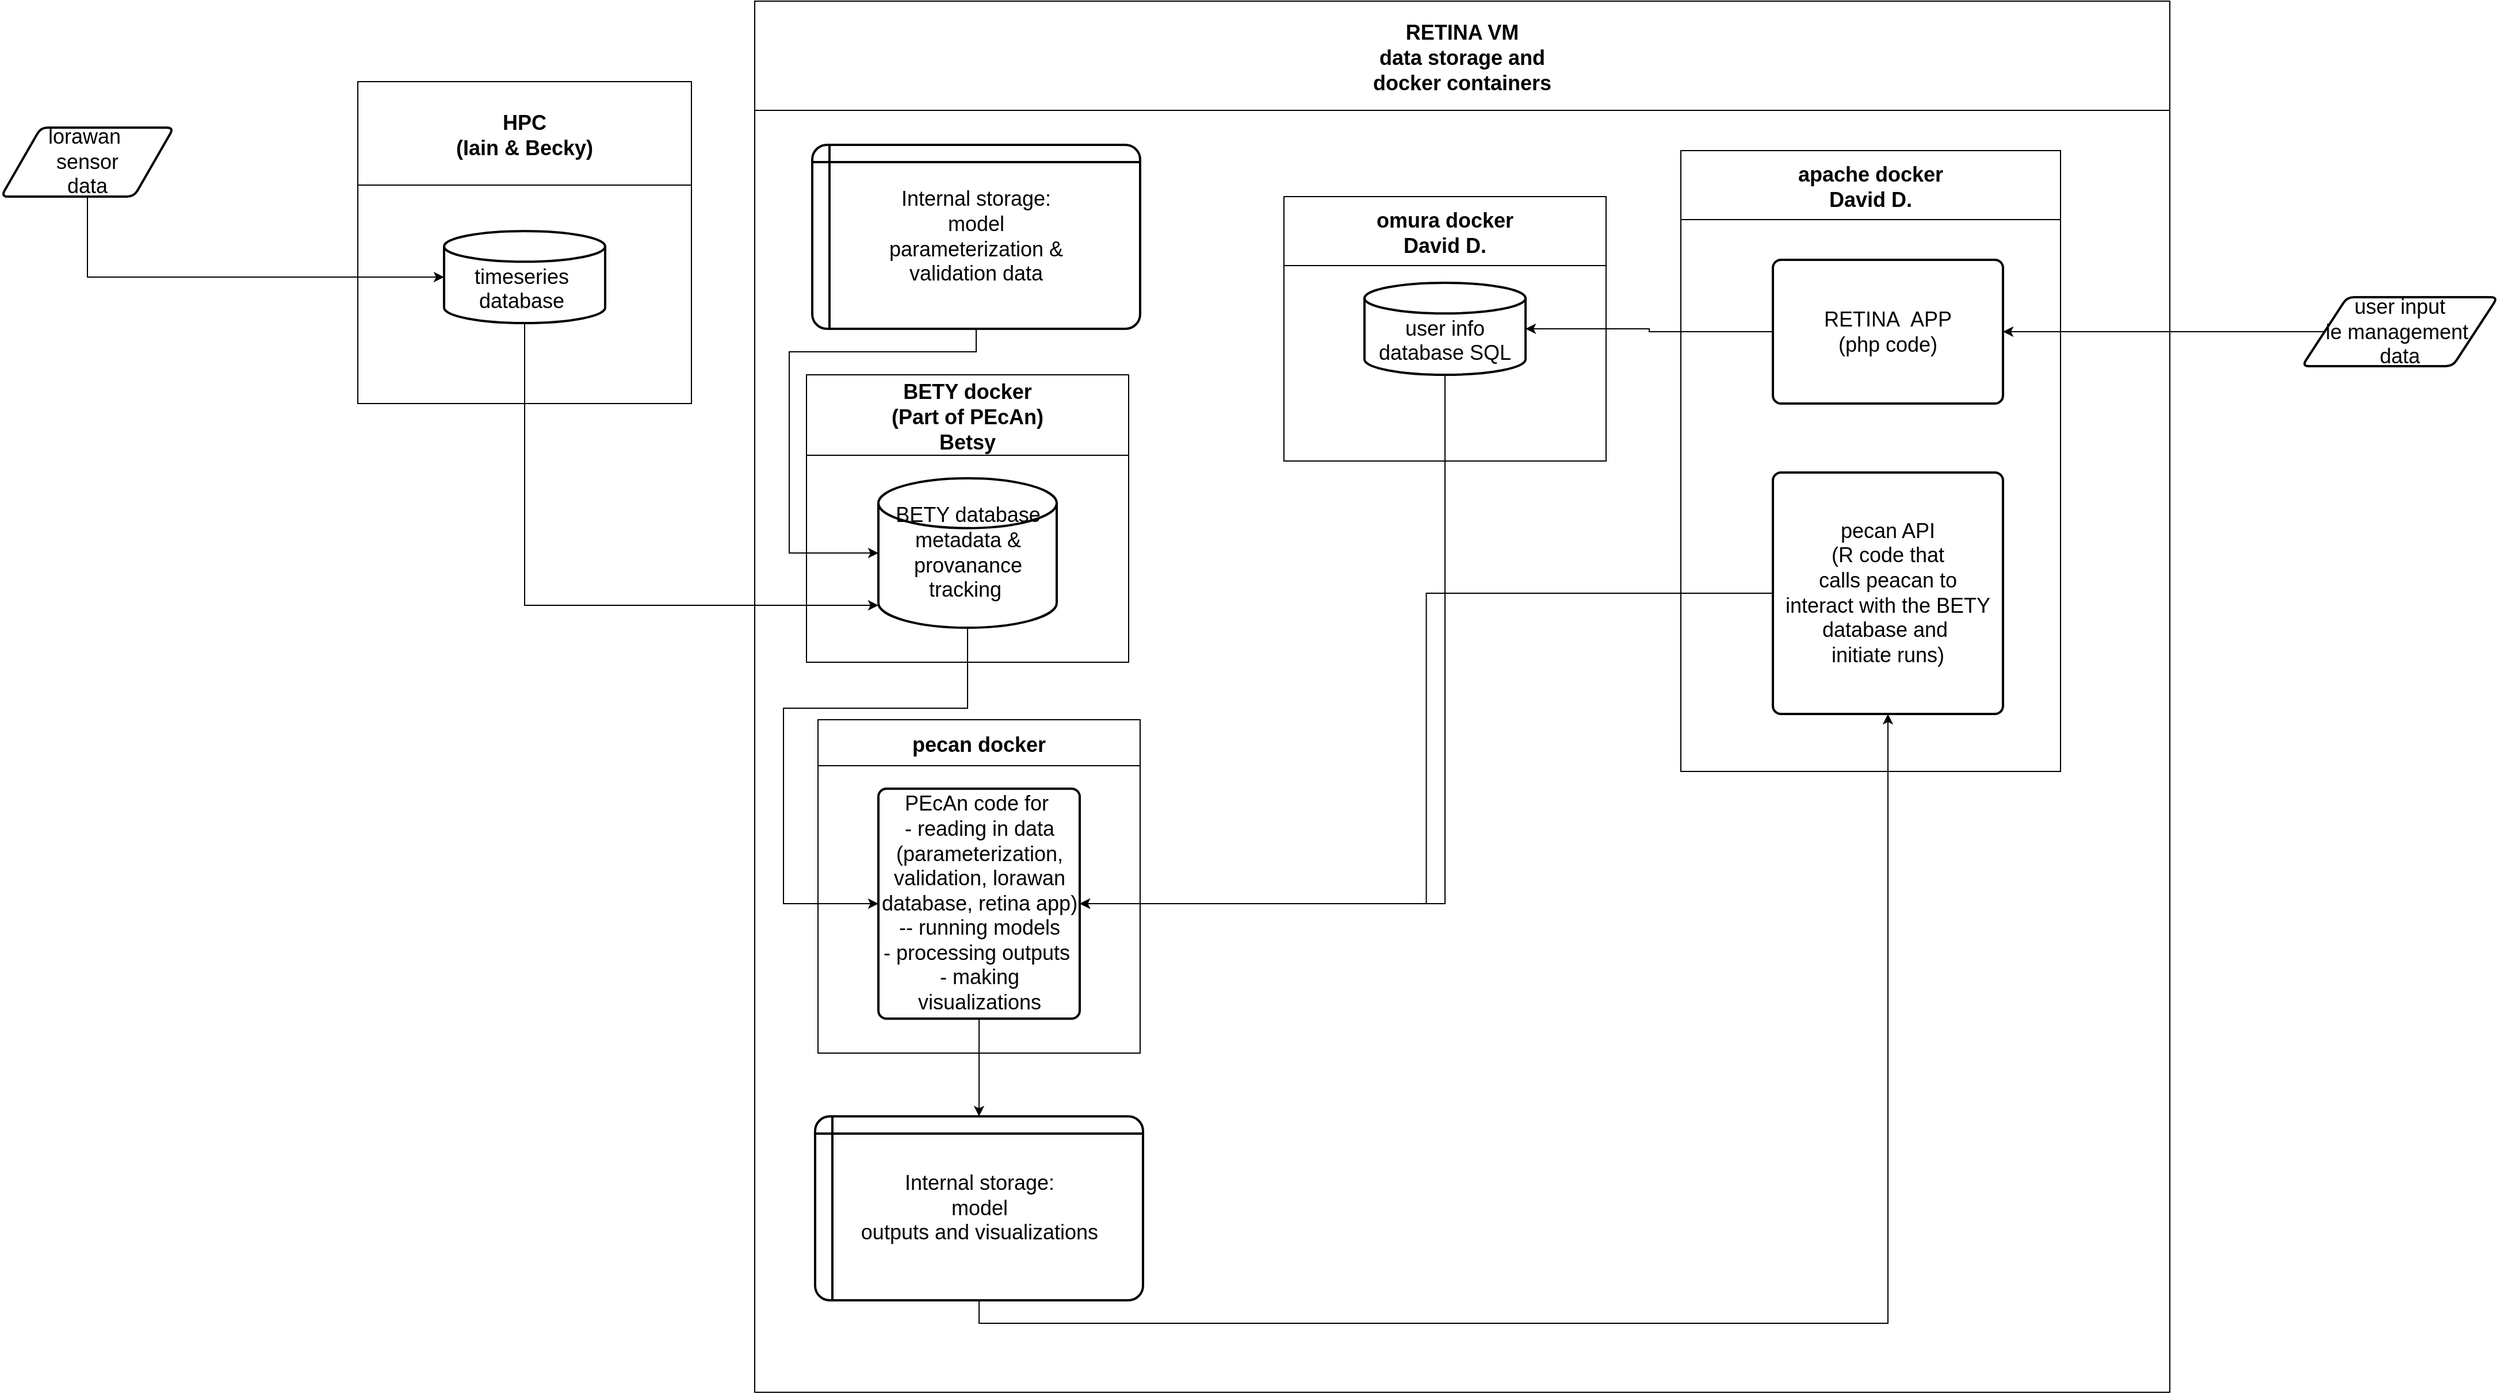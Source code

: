 <mxfile version="23.0.2" type="device">
  <diagram name="Page-1" id="ljB_CUVU-GoVicHSYB2W">
    <mxGraphModel dx="3232" dy="1414" grid="1" gridSize="10" guides="1" tooltips="1" connect="1" arrows="1" fold="1" page="1" pageScale="1" pageWidth="850" pageHeight="1100" math="0" shadow="0">
      <root>
        <mxCell id="0" />
        <mxCell id="1" parent="0" />
        <mxCell id="yJwaNXPeE3DZJm8bJqMV-8" value="HPC&#xa;(Iain &amp; Becky)" style="swimlane;startSize=90;fontSize=18;" parent="1" vertex="1">
          <mxGeometry x="80" y="180" width="290" height="280" as="geometry" />
        </mxCell>
        <mxCell id="yJwaNXPeE3DZJm8bJqMV-1" value="&lt;br style=&quot;font-size: 18px;&quot;&gt;timeseries&amp;nbsp;&lt;br style=&quot;font-size: 18px;&quot;&gt;database&amp;nbsp;" style="strokeWidth=2;html=1;shape=mxgraph.flowchart.database;whiteSpace=wrap;fontSize=18;" parent="yJwaNXPeE3DZJm8bJqMV-8" vertex="1">
          <mxGeometry x="75" y="130" width="140" height="80" as="geometry" />
        </mxCell>
        <mxCell id="yJwaNXPeE3DZJm8bJqMV-10" value="RETINA VM&#xa;data storage and&#xa;docker containers" style="swimlane;startSize=95;fontSize=18;" parent="1" vertex="1">
          <mxGeometry x="425" y="110" width="1230" height="1210" as="geometry" />
        </mxCell>
        <mxCell id="yJwaNXPeE3DZJm8bJqMV-9" value="apache docker&#xa;David D." style="swimlane;startSize=60;fontSize=18;" parent="yJwaNXPeE3DZJm8bJqMV-10" vertex="1">
          <mxGeometry x="805" y="130" width="330" height="540" as="geometry" />
        </mxCell>
        <mxCell id="yJwaNXPeE3DZJm8bJqMV-4" value="RETINA&amp;nbsp; APP&lt;br&gt;(php code)" style="rounded=1;whiteSpace=wrap;html=1;absoluteArcSize=1;arcSize=14;strokeWidth=2;fontSize=18;" parent="yJwaNXPeE3DZJm8bJqMV-9" vertex="1">
          <mxGeometry x="80" y="95" width="200" height="125" as="geometry" />
        </mxCell>
        <mxCell id="SM6FNZ5alnEUjPxbdaED-17" value="pecan API&lt;br&gt;(R code that&lt;br&gt;calls peacan to&lt;br&gt;interact with the BETY database and&amp;nbsp;&lt;br&gt;initiate runs)" style="rounded=1;whiteSpace=wrap;html=1;absoluteArcSize=1;arcSize=14;strokeWidth=2;fontSize=18;" vertex="1" parent="yJwaNXPeE3DZJm8bJqMV-9">
          <mxGeometry x="80" y="280" width="200" height="210" as="geometry" />
        </mxCell>
        <mxCell id="SM6FNZ5alnEUjPxbdaED-15" value="omura docker&#xa;David D." style="swimlane;startSize=60;fontSize=18;" vertex="1" parent="yJwaNXPeE3DZJm8bJqMV-10">
          <mxGeometry x="460" y="170" width="280" height="230" as="geometry" />
        </mxCell>
        <mxCell id="yJwaNXPeE3DZJm8bJqMV-6" value="&lt;br style=&quot;font-size: 18px;&quot;&gt;user info &lt;br style=&quot;font-size: 18px;&quot;&gt;database SQL" style="strokeWidth=2;html=1;shape=mxgraph.flowchart.database;whiteSpace=wrap;fontSize=18;" parent="SM6FNZ5alnEUjPxbdaED-15" vertex="1">
          <mxGeometry x="70" y="75" width="140" height="80" as="geometry" />
        </mxCell>
        <mxCell id="2Asf7AXjyBVp8M9h_wMF-1" style="edgeStyle=orthogonalEdgeStyle;rounded=0;orthogonalLoop=1;jettySize=auto;html=1;exitX=0;exitY=0.5;exitDx=0;exitDy=0;entryX=1;entryY=0.5;entryDx=0;entryDy=0;entryPerimeter=0;fontSize=18;" parent="yJwaNXPeE3DZJm8bJqMV-10" source="yJwaNXPeE3DZJm8bJqMV-4" target="yJwaNXPeE3DZJm8bJqMV-6" edge="1">
          <mxGeometry relative="1" as="geometry" />
        </mxCell>
        <mxCell id="SM6FNZ5alnEUjPxbdaED-4" value="BETY docker&#xa;(Part of PEcAn)&#xa;Betsy" style="swimlane;startSize=70;fontSize=18;" vertex="1" parent="yJwaNXPeE3DZJm8bJqMV-10">
          <mxGeometry x="45" y="325" width="280" height="250" as="geometry" />
        </mxCell>
        <mxCell id="SM6FNZ5alnEUjPxbdaED-6" value="BETY database&lt;br style=&quot;font-size: 18px;&quot;&gt;metadata &amp;amp; provanance tracking&amp;nbsp;" style="strokeWidth=2;html=1;shape=mxgraph.flowchart.database;whiteSpace=wrap;fontSize=18;" vertex="1" parent="SM6FNZ5alnEUjPxbdaED-4">
          <mxGeometry x="62.5" y="90" width="155" height="130" as="geometry" />
        </mxCell>
        <mxCell id="SM6FNZ5alnEUjPxbdaED-12" value="pecan docker" style="swimlane;startSize=40;fontSize=18;" vertex="1" parent="yJwaNXPeE3DZJm8bJqMV-10">
          <mxGeometry x="55" y="625" width="280" height="290" as="geometry" />
        </mxCell>
        <mxCell id="SM6FNZ5alnEUjPxbdaED-14" value="PEcAn code for&amp;nbsp;&lt;br style=&quot;font-size: 18px;&quot;&gt;- reading in data (parameterization, validation, lorawan database, retina app)&lt;br style=&quot;font-size: 18px;&quot;&gt;-- running models&lt;br style=&quot;font-size: 18px;&quot;&gt;- processing outputs&amp;nbsp;&lt;br style=&quot;font-size: 18px;&quot;&gt;- making visualizations" style="rounded=1;whiteSpace=wrap;html=1;absoluteArcSize=1;arcSize=14;strokeWidth=2;fontSize=18;" vertex="1" parent="SM6FNZ5alnEUjPxbdaED-12">
          <mxGeometry x="52.5" y="60" width="175" height="200" as="geometry" />
        </mxCell>
        <mxCell id="SM6FNZ5alnEUjPxbdaED-18" style="edgeStyle=orthogonalEdgeStyle;rounded=0;orthogonalLoop=1;jettySize=auto;html=1;exitX=0;exitY=0.5;exitDx=0;exitDy=0;entryX=1;entryY=0.5;entryDx=0;entryDy=0;" edge="1" parent="yJwaNXPeE3DZJm8bJqMV-10" source="SM6FNZ5alnEUjPxbdaED-17" target="SM6FNZ5alnEUjPxbdaED-14">
          <mxGeometry relative="1" as="geometry" />
        </mxCell>
        <mxCell id="SM6FNZ5alnEUjPxbdaED-20" style="edgeStyle=orthogonalEdgeStyle;rounded=0;orthogonalLoop=1;jettySize=auto;html=1;exitX=0.5;exitY=1;exitDx=0;exitDy=0;exitPerimeter=0;entryX=1;entryY=0.5;entryDx=0;entryDy=0;" edge="1" parent="yJwaNXPeE3DZJm8bJqMV-10" source="yJwaNXPeE3DZJm8bJqMV-6" target="SM6FNZ5alnEUjPxbdaED-14">
          <mxGeometry relative="1" as="geometry" />
        </mxCell>
        <mxCell id="SM6FNZ5alnEUjPxbdaED-22" value="&lt;font style=&quot;font-size: 18px;&quot;&gt;Internal storage:&lt;br&gt;model&lt;br style=&quot;&quot;&gt;parameterization &amp;amp;&lt;br style=&quot;&quot;&gt;validation data&lt;/font&gt;" style="shape=internalStorage;whiteSpace=wrap;html=1;dx=15;dy=15;rounded=1;arcSize=8;strokeWidth=2;" vertex="1" parent="yJwaNXPeE3DZJm8bJqMV-10">
          <mxGeometry x="50" y="125" width="285" height="160" as="geometry" />
        </mxCell>
        <mxCell id="SM6FNZ5alnEUjPxbdaED-23" style="edgeStyle=orthogonalEdgeStyle;rounded=0;orthogonalLoop=1;jettySize=auto;html=1;exitX=0.5;exitY=1;exitDx=0;exitDy=0;entryX=0;entryY=0.5;entryDx=0;entryDy=0;entryPerimeter=0;" edge="1" parent="yJwaNXPeE3DZJm8bJqMV-10" source="SM6FNZ5alnEUjPxbdaED-22" target="SM6FNZ5alnEUjPxbdaED-6">
          <mxGeometry relative="1" as="geometry">
            <Array as="points">
              <mxPoint x="193" y="305" />
              <mxPoint x="30" y="305" />
              <mxPoint x="30" y="480" />
            </Array>
          </mxGeometry>
        </mxCell>
        <mxCell id="SM6FNZ5alnEUjPxbdaED-24" style="edgeStyle=orthogonalEdgeStyle;rounded=0;orthogonalLoop=1;jettySize=auto;html=1;exitX=0.5;exitY=1;exitDx=0;exitDy=0;exitPerimeter=0;entryX=0;entryY=0.5;entryDx=0;entryDy=0;" edge="1" parent="yJwaNXPeE3DZJm8bJqMV-10" source="SM6FNZ5alnEUjPxbdaED-6" target="SM6FNZ5alnEUjPxbdaED-14">
          <mxGeometry relative="1" as="geometry">
            <Array as="points">
              <mxPoint x="185" y="615" />
              <mxPoint x="25" y="615" />
              <mxPoint x="25" y="785" />
            </Array>
          </mxGeometry>
        </mxCell>
        <mxCell id="SM6FNZ5alnEUjPxbdaED-27" style="edgeStyle=orthogonalEdgeStyle;rounded=0;orthogonalLoop=1;jettySize=auto;html=1;exitX=0.5;exitY=1;exitDx=0;exitDy=0;entryX=0.5;entryY=1;entryDx=0;entryDy=0;" edge="1" parent="yJwaNXPeE3DZJm8bJqMV-10" source="SM6FNZ5alnEUjPxbdaED-25" target="SM6FNZ5alnEUjPxbdaED-17">
          <mxGeometry relative="1" as="geometry" />
        </mxCell>
        <mxCell id="SM6FNZ5alnEUjPxbdaED-25" value="&lt;font style=&quot;font-size: 18px;&quot;&gt;Internal storage:&lt;br&gt;model&lt;br style=&quot;&quot;&gt;outputs and visualizations&lt;br&gt;&lt;/font&gt;" style="shape=internalStorage;whiteSpace=wrap;html=1;dx=15;dy=15;rounded=1;arcSize=8;strokeWidth=2;" vertex="1" parent="yJwaNXPeE3DZJm8bJqMV-10">
          <mxGeometry x="52.5" y="970" width="285" height="160" as="geometry" />
        </mxCell>
        <mxCell id="SM6FNZ5alnEUjPxbdaED-26" style="edgeStyle=orthogonalEdgeStyle;rounded=0;orthogonalLoop=1;jettySize=auto;html=1;exitX=0.5;exitY=1;exitDx=0;exitDy=0;" edge="1" parent="yJwaNXPeE3DZJm8bJqMV-10" source="SM6FNZ5alnEUjPxbdaED-14" target="SM6FNZ5alnEUjPxbdaED-25">
          <mxGeometry relative="1" as="geometry" />
        </mxCell>
        <mxCell id="yJwaNXPeE3DZJm8bJqMV-2" value="lorawan&amp;nbsp;&lt;br style=&quot;font-size: 18px;&quot;&gt;sensor&lt;br style=&quot;font-size: 18px;&quot;&gt;data" style="shape=parallelogram;html=1;strokeWidth=2;perimeter=parallelogramPerimeter;whiteSpace=wrap;rounded=1;arcSize=12;size=0.23;fontSize=18;" parent="1" vertex="1">
          <mxGeometry x="-230" y="220" width="150" height="60" as="geometry" />
        </mxCell>
        <mxCell id="SM6FNZ5alnEUjPxbdaED-3" style="edgeStyle=orthogonalEdgeStyle;rounded=0;orthogonalLoop=1;jettySize=auto;html=1;exitX=0.5;exitY=1;exitDx=0;exitDy=0;entryX=0;entryY=0.5;entryDx=0;entryDy=0;entryPerimeter=0;" edge="1" parent="1" source="yJwaNXPeE3DZJm8bJqMV-2" target="yJwaNXPeE3DZJm8bJqMV-1">
          <mxGeometry relative="1" as="geometry" />
        </mxCell>
        <mxCell id="SM6FNZ5alnEUjPxbdaED-28" style="edgeStyle=orthogonalEdgeStyle;rounded=0;orthogonalLoop=1;jettySize=auto;html=1;exitX=0;exitY=0.5;exitDx=0;exitDy=0;entryX=1;entryY=0.5;entryDx=0;entryDy=0;" edge="1" parent="1" source="yJwaNXPeE3DZJm8bJqMV-3" target="yJwaNXPeE3DZJm8bJqMV-4">
          <mxGeometry relative="1" as="geometry" />
        </mxCell>
        <mxCell id="yJwaNXPeE3DZJm8bJqMV-3" value="user input&lt;br style=&quot;font-size: 18px;&quot;&gt;ie management&amp;nbsp;&lt;br style=&quot;font-size: 18px;&quot;&gt;data" style="shape=parallelogram;html=1;strokeWidth=2;perimeter=parallelogramPerimeter;whiteSpace=wrap;rounded=1;arcSize=12;size=0.23;fontSize=18;" parent="1" vertex="1">
          <mxGeometry x="1770" y="367.5" width="170" height="60" as="geometry" />
        </mxCell>
        <mxCell id="SM6FNZ5alnEUjPxbdaED-21" style="edgeStyle=orthogonalEdgeStyle;rounded=0;orthogonalLoop=1;jettySize=auto;html=1;exitX=0.5;exitY=1;exitDx=0;exitDy=0;exitPerimeter=0;entryX=0;entryY=0.85;entryDx=0;entryDy=0;entryPerimeter=0;" edge="1" parent="1" source="yJwaNXPeE3DZJm8bJqMV-1" target="SM6FNZ5alnEUjPxbdaED-6">
          <mxGeometry relative="1" as="geometry" />
        </mxCell>
      </root>
    </mxGraphModel>
  </diagram>
</mxfile>
